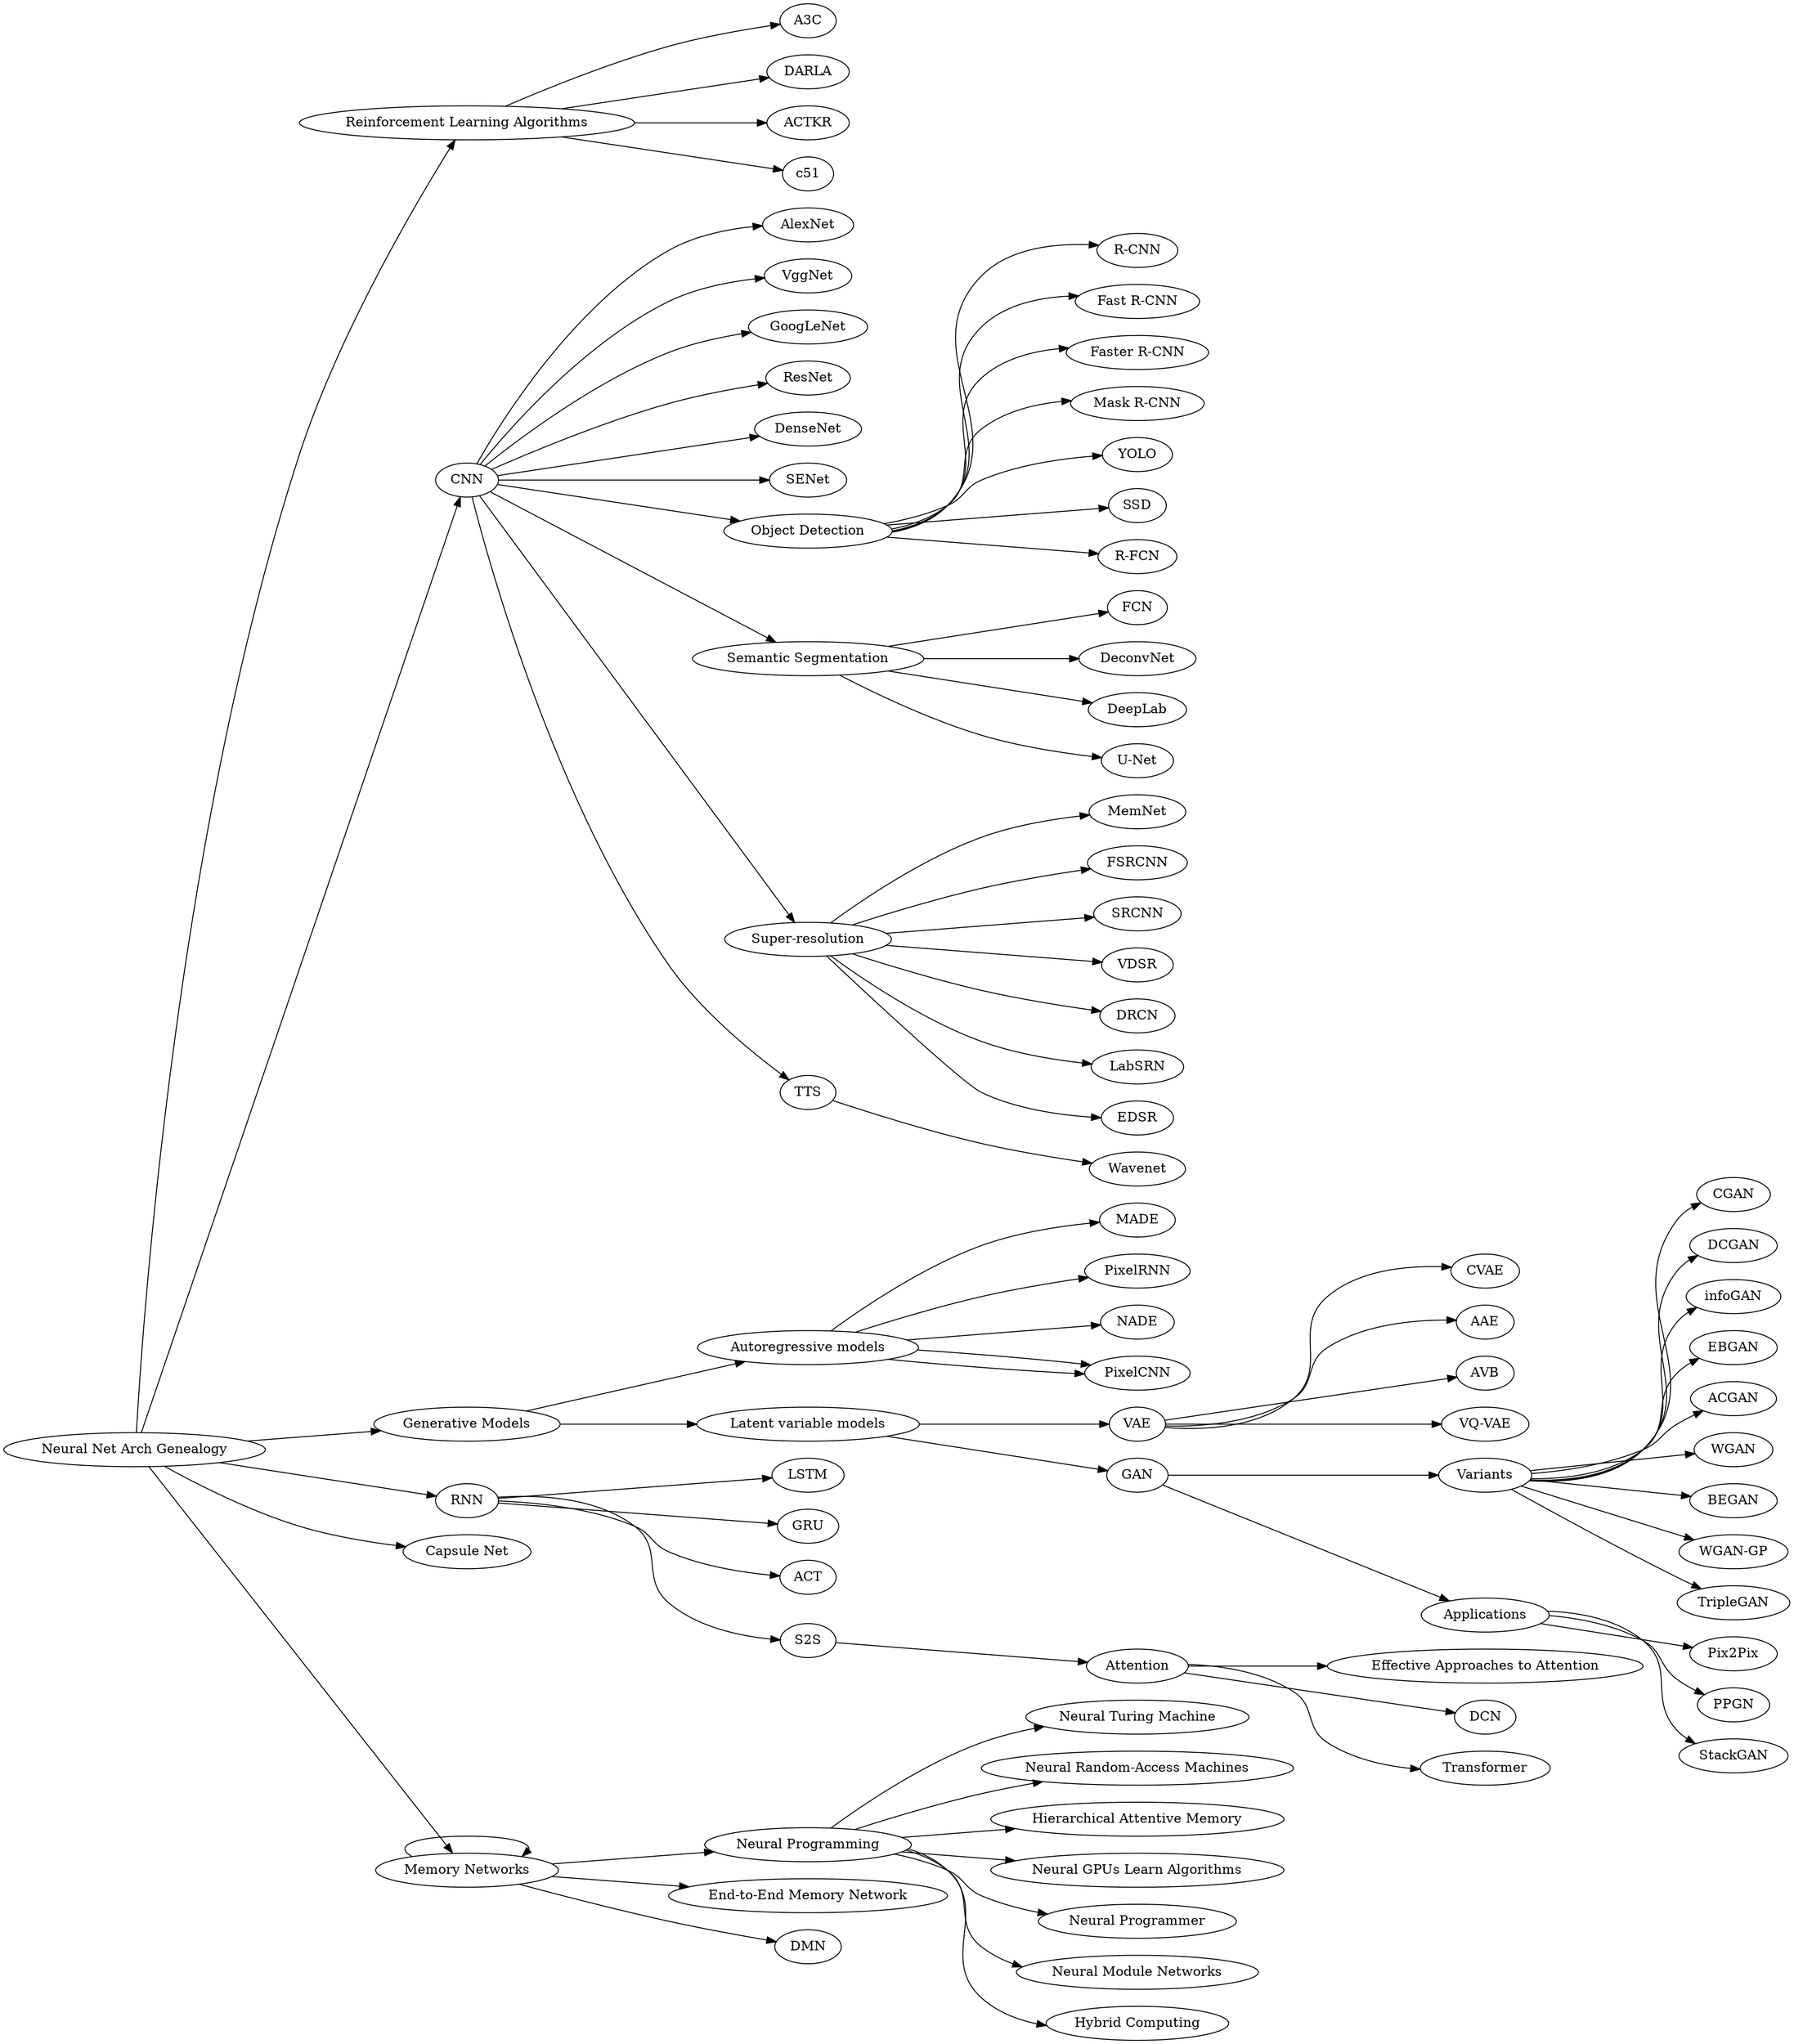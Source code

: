 
digraph "Neural_Net_Arch_Genealogy" {
    rankdir = LR;
    overlap = scale;

    "Neural Net Arch Genealogy" -> "Reinforcement Learning Algorithms";
    "Reinforcement Learning Algorithms" -> "A3C";
    "Reinforcement Learning Algorithms" -> "DARLA";
    "Reinforcement Learning Algorithms" -> "ACTKR";
    "Reinforcement Learning Algorithms" -> "c51";
    "Neural Net Arch Genealogy" -> "CNN";
    "CNN" -> "AlexNet";
    "CNN" -> "VggNet";
    "CNN" -> "GoogLeNet";
    "CNN" -> "ResNet";
    "CNN" -> "DenseNet";
    "CNN" -> "SENet";
    "CNN" -> "Object Detection";
    "Object Detection" -> "R-CNN";
    "Object Detection" -> "Fast R-CNN";
    "Object Detection" -> "Faster R-CNN";
    "Object Detection" -> "Mask R-CNN";
    "Object Detection" -> "YOLO";
    "Object Detection" -> "SSD";
    "Object Detection" -> "R-FCN";
    "CNN" -> "Semantic Segmentation";
    "Semantic Segmentation" -> "FCN";
    "Semantic Segmentation" -> "DeconvNet";
    "Semantic Segmentation" -> "DeepLab";
    "Semantic Segmentation" -> "U-Net";
    "CNN" -> "Super-resolution";
    "Super-resolution" -> "MemNet";
    "Super-resolution" -> "FSRCNN";
    "Super-resolution" -> "SRCNN";
    "Super-resolution" -> "VDSR";
    "Super-resolution" -> "DRCN";
    "Super-resolution" -> "LabSRN";
    "Super-resolution" -> "EDSR";
    "CNN" -> "TTS";
    "TTS" -> "Wavenet";
    "Neural Net Arch Genealogy" -> "Generative Models";
    "Generative Models" -> "Autoregressive models";
    "Autoregressive models" -> "MADE";
    "Autoregressive models" -> "PixelRNN";
    "Autoregressive models" -> "NADE";
    "Autoregressive models" -> "PixelCNN";
    "Autoregressive models" -> "PixelCNN";
    "Generative Models" -> "Latent variable models";
    "Latent variable models" -> "VAE";
    "VAE" -> "CVAE";
    "VAE" -> "AAE";
    "VAE" -> "AVB";
    "VAE" -> "VQ-VAE";
    "Latent variable models" -> "GAN";
    "GAN" -> "Variants";
    "Variants" -> "CGAN";
    "Variants" -> "DCGAN";
    "Variants" -> "infoGAN";
    "Variants" -> "EBGAN";
    "Variants" -> "ACGAN";
    "Variants" -> "WGAN";
    "Variants" -> "BEGAN";
    "Variants" -> "WGAN-GP";
    "Variants" -> "TripleGAN";
    "GAN" -> "Applications";
    "Applications" -> "Pix2Pix";
    "Applications" -> "PPGN";
    "Applications" -> "StackGAN";
    "Neural Net Arch Genealogy" -> "RNN";
    "RNN" -> "LSTM";
    "RNN" -> "GRU";
    "RNN" -> "ACT";
    "RNN" -> "S2S";
    "S2S" -> "Attention";
    "Attention" -> "Effective Approaches to Attention";
    "Attention" -> "DCN";
    "Attention" -> "Transformer";
    "Neural Net Arch Genealogy" -> "Capsule Net";
    "Neural Net Arch Genealogy" -> "Memory Networks";
    "Memory Networks" -> "Neural Programming";
    "Neural Programming" -> "Neural Turing Machine";
    "Neural Programming" -> "Neural Random-Access Machines";
    "Neural Programming" -> "Hierarchical Attentive Memory";
    "Neural Programming" -> "Neural GPUs Learn Algorithms";
    "Neural Programming" -> "Neural Programmer";
    "Neural Programming" -> "Neural Module Networks";
    "Neural Programming" -> "Hybrid Computing";
    "Memory Networks" -> "Memory Networks";
    "Memory Networks" -> "End-to-End Memory Network";
    "Memory Networks" -> "DMN";
}

